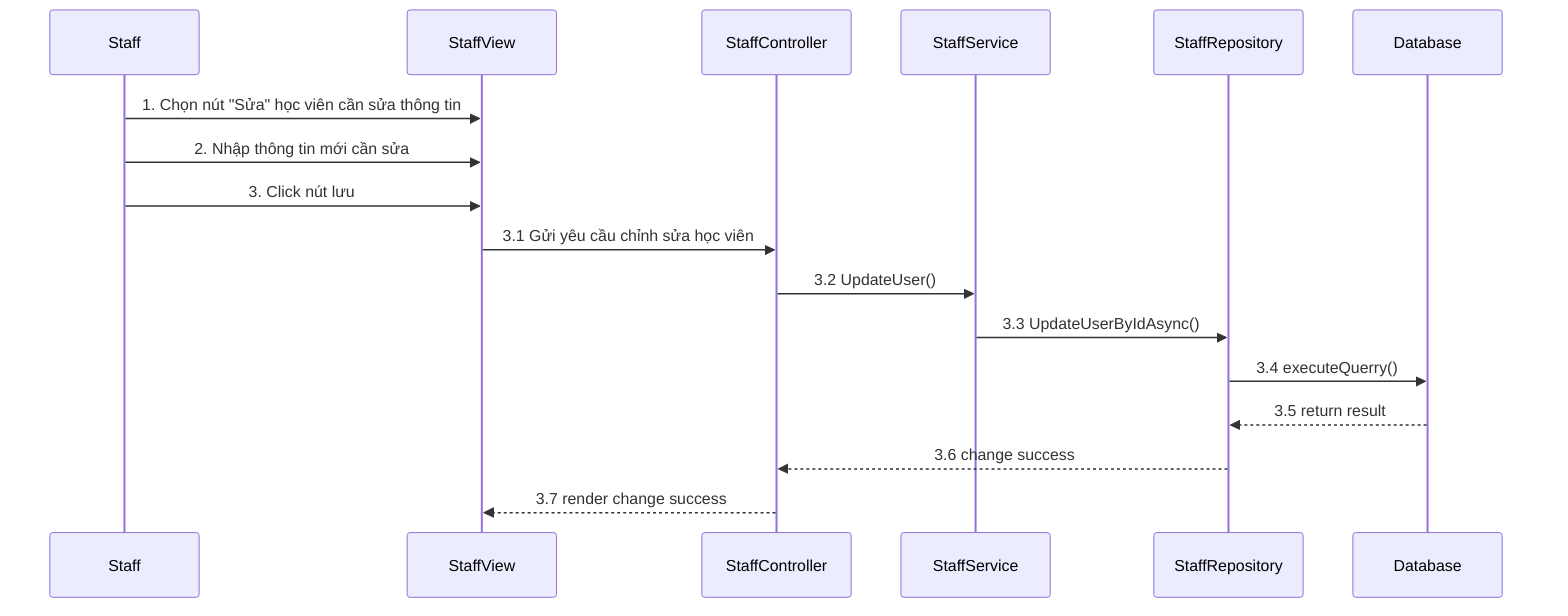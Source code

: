 %%# chỉnh sửa thông tin học viên

sequenceDiagram
    participant Staff
    participant StaffView
    participant StaffController
    participant StaffService
    participant StaffRepository
    participant Database

    Staff->>StaffView:  1. Chọn nút "Sửa" học viên cần sửa thông tin

    Staff->>StaffView: 2. Nhập thông tin mới cần sửa
    Staff->>StaffView: 3. Click nút lưu
    StaffView->>StaffController: 3.1 Gửi yêu cầu chỉnh sửa học viên
    StaffController->>StaffService: 3.2 UpdateUser()
    StaffService->>StaffRepository: 3.3 UpdateUserByIdAsync()
    StaffRepository->>Database: 3.4 executeQuerry()

    
    Database-->>StaffRepository: 3.5 return result
    StaffRepository-->>StaffController: 3.6 change success
    StaffController-->>StaffView: 3.7 render change success